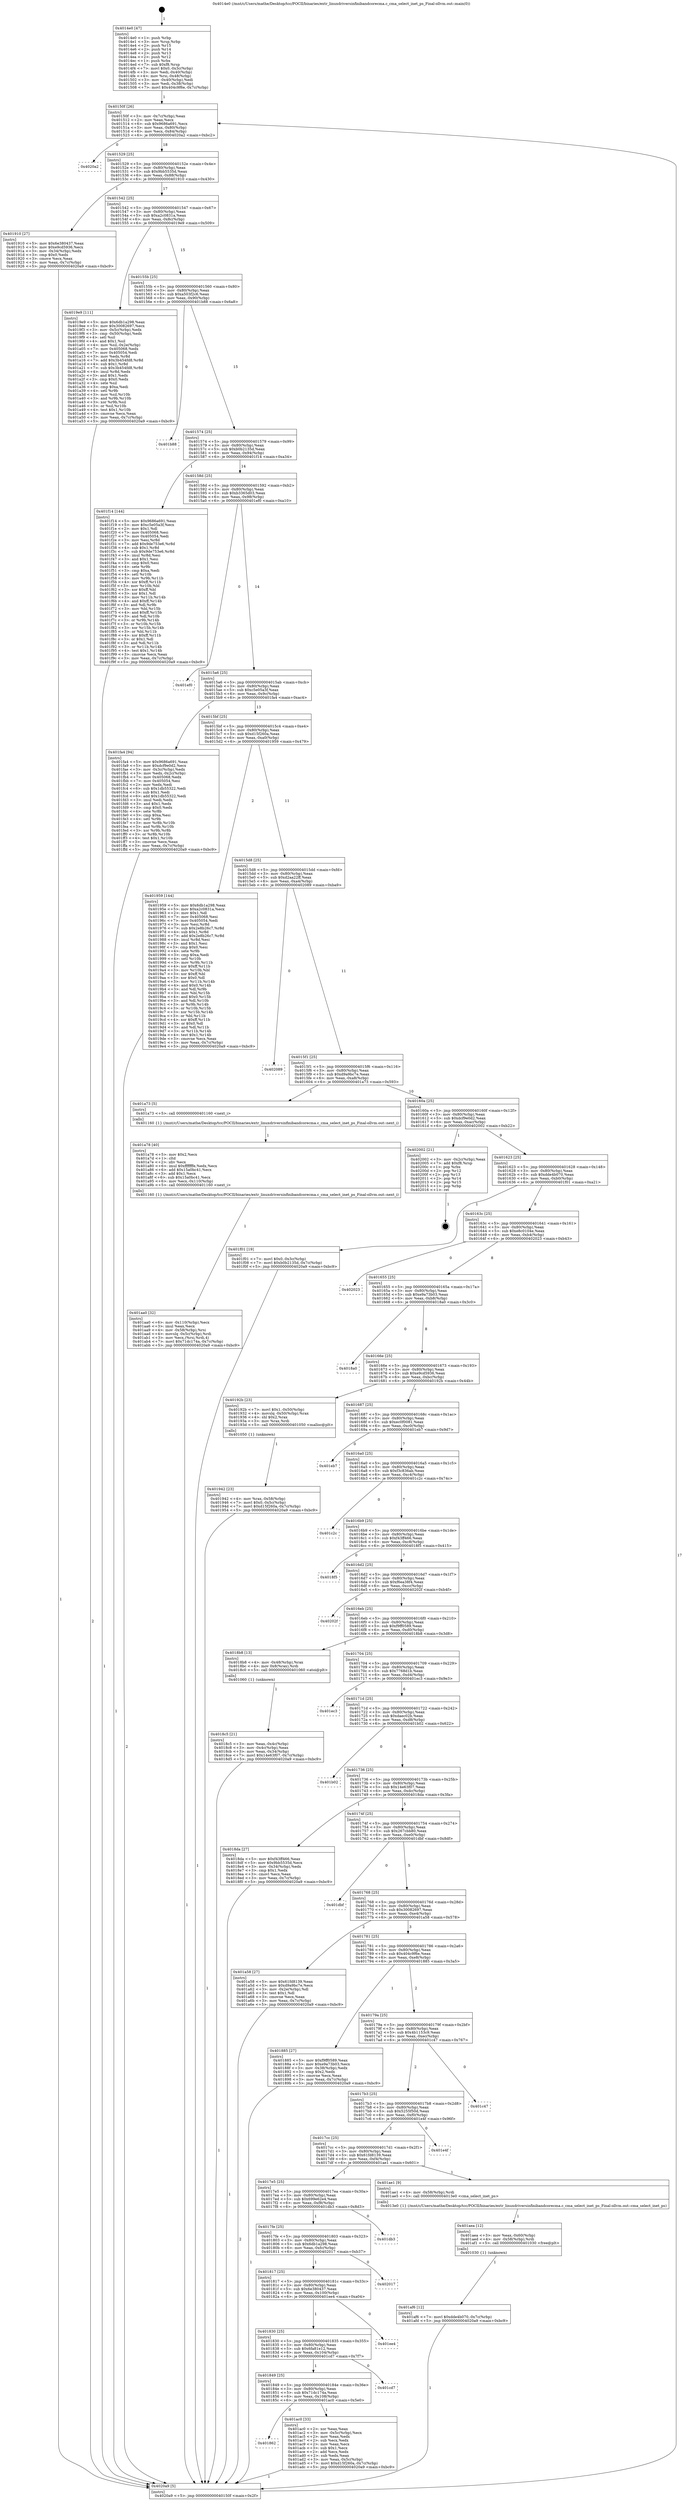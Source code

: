 digraph "0x4014e0" {
  label = "0x4014e0 (/mnt/c/Users/mathe/Desktop/tcc/POCII/binaries/extr_linuxdriversinfinibandcorecma.c_cma_select_inet_ps_Final-ollvm.out::main(0))"
  labelloc = "t"
  node[shape=record]

  Entry [label="",width=0.3,height=0.3,shape=circle,fillcolor=black,style=filled]
  "0x40150f" [label="{
     0x40150f [26]\l
     | [instrs]\l
     &nbsp;&nbsp;0x40150f \<+3\>: mov -0x7c(%rbp),%eax\l
     &nbsp;&nbsp;0x401512 \<+2\>: mov %eax,%ecx\l
     &nbsp;&nbsp;0x401514 \<+6\>: sub $0x9686a691,%ecx\l
     &nbsp;&nbsp;0x40151a \<+3\>: mov %eax,-0x80(%rbp)\l
     &nbsp;&nbsp;0x40151d \<+6\>: mov %ecx,-0x84(%rbp)\l
     &nbsp;&nbsp;0x401523 \<+6\>: je 00000000004020a2 \<main+0xbc2\>\l
  }"]
  "0x4020a2" [label="{
     0x4020a2\l
  }", style=dashed]
  "0x401529" [label="{
     0x401529 [25]\l
     | [instrs]\l
     &nbsp;&nbsp;0x401529 \<+5\>: jmp 000000000040152e \<main+0x4e\>\l
     &nbsp;&nbsp;0x40152e \<+3\>: mov -0x80(%rbp),%eax\l
     &nbsp;&nbsp;0x401531 \<+5\>: sub $0x9bb5535d,%eax\l
     &nbsp;&nbsp;0x401536 \<+6\>: mov %eax,-0x88(%rbp)\l
     &nbsp;&nbsp;0x40153c \<+6\>: je 0000000000401910 \<main+0x430\>\l
  }"]
  Exit [label="",width=0.3,height=0.3,shape=circle,fillcolor=black,style=filled,peripheries=2]
  "0x401910" [label="{
     0x401910 [27]\l
     | [instrs]\l
     &nbsp;&nbsp;0x401910 \<+5\>: mov $0x6e380437,%eax\l
     &nbsp;&nbsp;0x401915 \<+5\>: mov $0xe9cd5936,%ecx\l
     &nbsp;&nbsp;0x40191a \<+3\>: mov -0x34(%rbp),%edx\l
     &nbsp;&nbsp;0x40191d \<+3\>: cmp $0x0,%edx\l
     &nbsp;&nbsp;0x401920 \<+3\>: cmove %ecx,%eax\l
     &nbsp;&nbsp;0x401923 \<+3\>: mov %eax,-0x7c(%rbp)\l
     &nbsp;&nbsp;0x401926 \<+5\>: jmp 00000000004020a9 \<main+0xbc9\>\l
  }"]
  "0x401542" [label="{
     0x401542 [25]\l
     | [instrs]\l
     &nbsp;&nbsp;0x401542 \<+5\>: jmp 0000000000401547 \<main+0x67\>\l
     &nbsp;&nbsp;0x401547 \<+3\>: mov -0x80(%rbp),%eax\l
     &nbsp;&nbsp;0x40154a \<+5\>: sub $0xa2c0831a,%eax\l
     &nbsp;&nbsp;0x40154f \<+6\>: mov %eax,-0x8c(%rbp)\l
     &nbsp;&nbsp;0x401555 \<+6\>: je 00000000004019e9 \<main+0x509\>\l
  }"]
  "0x401af6" [label="{
     0x401af6 [12]\l
     | [instrs]\l
     &nbsp;&nbsp;0x401af6 \<+7\>: movl $0xdde4b070,-0x7c(%rbp)\l
     &nbsp;&nbsp;0x401afd \<+5\>: jmp 00000000004020a9 \<main+0xbc9\>\l
  }"]
  "0x4019e9" [label="{
     0x4019e9 [111]\l
     | [instrs]\l
     &nbsp;&nbsp;0x4019e9 \<+5\>: mov $0x6db1a298,%eax\l
     &nbsp;&nbsp;0x4019ee \<+5\>: mov $0x30082697,%ecx\l
     &nbsp;&nbsp;0x4019f3 \<+3\>: mov -0x5c(%rbp),%edx\l
     &nbsp;&nbsp;0x4019f6 \<+3\>: cmp -0x50(%rbp),%edx\l
     &nbsp;&nbsp;0x4019f9 \<+4\>: setl %sil\l
     &nbsp;&nbsp;0x4019fd \<+4\>: and $0x1,%sil\l
     &nbsp;&nbsp;0x401a01 \<+4\>: mov %sil,-0x2e(%rbp)\l
     &nbsp;&nbsp;0x401a05 \<+7\>: mov 0x405068,%edx\l
     &nbsp;&nbsp;0x401a0c \<+7\>: mov 0x405054,%edi\l
     &nbsp;&nbsp;0x401a13 \<+3\>: mov %edx,%r8d\l
     &nbsp;&nbsp;0x401a16 \<+7\>: add $0x3b454fd8,%r8d\l
     &nbsp;&nbsp;0x401a1d \<+4\>: sub $0x1,%r8d\l
     &nbsp;&nbsp;0x401a21 \<+7\>: sub $0x3b454fd8,%r8d\l
     &nbsp;&nbsp;0x401a28 \<+4\>: imul %r8d,%edx\l
     &nbsp;&nbsp;0x401a2c \<+3\>: and $0x1,%edx\l
     &nbsp;&nbsp;0x401a2f \<+3\>: cmp $0x0,%edx\l
     &nbsp;&nbsp;0x401a32 \<+4\>: sete %sil\l
     &nbsp;&nbsp;0x401a36 \<+3\>: cmp $0xa,%edi\l
     &nbsp;&nbsp;0x401a39 \<+4\>: setl %r9b\l
     &nbsp;&nbsp;0x401a3d \<+3\>: mov %sil,%r10b\l
     &nbsp;&nbsp;0x401a40 \<+3\>: and %r9b,%r10b\l
     &nbsp;&nbsp;0x401a43 \<+3\>: xor %r9b,%sil\l
     &nbsp;&nbsp;0x401a46 \<+3\>: or %sil,%r10b\l
     &nbsp;&nbsp;0x401a49 \<+4\>: test $0x1,%r10b\l
     &nbsp;&nbsp;0x401a4d \<+3\>: cmovne %ecx,%eax\l
     &nbsp;&nbsp;0x401a50 \<+3\>: mov %eax,-0x7c(%rbp)\l
     &nbsp;&nbsp;0x401a53 \<+5\>: jmp 00000000004020a9 \<main+0xbc9\>\l
  }"]
  "0x40155b" [label="{
     0x40155b [25]\l
     | [instrs]\l
     &nbsp;&nbsp;0x40155b \<+5\>: jmp 0000000000401560 \<main+0x80\>\l
     &nbsp;&nbsp;0x401560 \<+3\>: mov -0x80(%rbp),%eax\l
     &nbsp;&nbsp;0x401563 \<+5\>: sub $0xa503f2c6,%eax\l
     &nbsp;&nbsp;0x401568 \<+6\>: mov %eax,-0x90(%rbp)\l
     &nbsp;&nbsp;0x40156e \<+6\>: je 0000000000401b88 \<main+0x6a8\>\l
  }"]
  "0x401aea" [label="{
     0x401aea [12]\l
     | [instrs]\l
     &nbsp;&nbsp;0x401aea \<+3\>: mov %eax,-0x60(%rbp)\l
     &nbsp;&nbsp;0x401aed \<+4\>: mov -0x58(%rbp),%rdi\l
     &nbsp;&nbsp;0x401af1 \<+5\>: call 0000000000401030 \<free@plt\>\l
     | [calls]\l
     &nbsp;&nbsp;0x401030 \{1\} (unknown)\l
  }"]
  "0x401b88" [label="{
     0x401b88\l
  }", style=dashed]
  "0x401574" [label="{
     0x401574 [25]\l
     | [instrs]\l
     &nbsp;&nbsp;0x401574 \<+5\>: jmp 0000000000401579 \<main+0x99\>\l
     &nbsp;&nbsp;0x401579 \<+3\>: mov -0x80(%rbp),%eax\l
     &nbsp;&nbsp;0x40157c \<+5\>: sub $0xb0b2135d,%eax\l
     &nbsp;&nbsp;0x401581 \<+6\>: mov %eax,-0x94(%rbp)\l
     &nbsp;&nbsp;0x401587 \<+6\>: je 0000000000401f14 \<main+0xa34\>\l
  }"]
  "0x401862" [label="{
     0x401862\l
  }", style=dashed]
  "0x401f14" [label="{
     0x401f14 [144]\l
     | [instrs]\l
     &nbsp;&nbsp;0x401f14 \<+5\>: mov $0x9686a691,%eax\l
     &nbsp;&nbsp;0x401f19 \<+5\>: mov $0xc5e05a3f,%ecx\l
     &nbsp;&nbsp;0x401f1e \<+2\>: mov $0x1,%dl\l
     &nbsp;&nbsp;0x401f20 \<+7\>: mov 0x405068,%esi\l
     &nbsp;&nbsp;0x401f27 \<+7\>: mov 0x405054,%edi\l
     &nbsp;&nbsp;0x401f2e \<+3\>: mov %esi,%r8d\l
     &nbsp;&nbsp;0x401f31 \<+7\>: add $0x9de753e6,%r8d\l
     &nbsp;&nbsp;0x401f38 \<+4\>: sub $0x1,%r8d\l
     &nbsp;&nbsp;0x401f3c \<+7\>: sub $0x9de753e6,%r8d\l
     &nbsp;&nbsp;0x401f43 \<+4\>: imul %r8d,%esi\l
     &nbsp;&nbsp;0x401f47 \<+3\>: and $0x1,%esi\l
     &nbsp;&nbsp;0x401f4a \<+3\>: cmp $0x0,%esi\l
     &nbsp;&nbsp;0x401f4d \<+4\>: sete %r9b\l
     &nbsp;&nbsp;0x401f51 \<+3\>: cmp $0xa,%edi\l
     &nbsp;&nbsp;0x401f54 \<+4\>: setl %r10b\l
     &nbsp;&nbsp;0x401f58 \<+3\>: mov %r9b,%r11b\l
     &nbsp;&nbsp;0x401f5b \<+4\>: xor $0xff,%r11b\l
     &nbsp;&nbsp;0x401f5f \<+3\>: mov %r10b,%bl\l
     &nbsp;&nbsp;0x401f62 \<+3\>: xor $0xff,%bl\l
     &nbsp;&nbsp;0x401f65 \<+3\>: xor $0x1,%dl\l
     &nbsp;&nbsp;0x401f68 \<+3\>: mov %r11b,%r14b\l
     &nbsp;&nbsp;0x401f6b \<+4\>: and $0xff,%r14b\l
     &nbsp;&nbsp;0x401f6f \<+3\>: and %dl,%r9b\l
     &nbsp;&nbsp;0x401f72 \<+3\>: mov %bl,%r15b\l
     &nbsp;&nbsp;0x401f75 \<+4\>: and $0xff,%r15b\l
     &nbsp;&nbsp;0x401f79 \<+3\>: and %dl,%r10b\l
     &nbsp;&nbsp;0x401f7c \<+3\>: or %r9b,%r14b\l
     &nbsp;&nbsp;0x401f7f \<+3\>: or %r10b,%r15b\l
     &nbsp;&nbsp;0x401f82 \<+3\>: xor %r15b,%r14b\l
     &nbsp;&nbsp;0x401f85 \<+3\>: or %bl,%r11b\l
     &nbsp;&nbsp;0x401f88 \<+4\>: xor $0xff,%r11b\l
     &nbsp;&nbsp;0x401f8c \<+3\>: or $0x1,%dl\l
     &nbsp;&nbsp;0x401f8f \<+3\>: and %dl,%r11b\l
     &nbsp;&nbsp;0x401f92 \<+3\>: or %r11b,%r14b\l
     &nbsp;&nbsp;0x401f95 \<+4\>: test $0x1,%r14b\l
     &nbsp;&nbsp;0x401f99 \<+3\>: cmovne %ecx,%eax\l
     &nbsp;&nbsp;0x401f9c \<+3\>: mov %eax,-0x7c(%rbp)\l
     &nbsp;&nbsp;0x401f9f \<+5\>: jmp 00000000004020a9 \<main+0xbc9\>\l
  }"]
  "0x40158d" [label="{
     0x40158d [25]\l
     | [instrs]\l
     &nbsp;&nbsp;0x40158d \<+5\>: jmp 0000000000401592 \<main+0xb2\>\l
     &nbsp;&nbsp;0x401592 \<+3\>: mov -0x80(%rbp),%eax\l
     &nbsp;&nbsp;0x401595 \<+5\>: sub $0xb3365d03,%eax\l
     &nbsp;&nbsp;0x40159a \<+6\>: mov %eax,-0x98(%rbp)\l
     &nbsp;&nbsp;0x4015a0 \<+6\>: je 0000000000401ef0 \<main+0xa10\>\l
  }"]
  "0x401ac0" [label="{
     0x401ac0 [33]\l
     | [instrs]\l
     &nbsp;&nbsp;0x401ac0 \<+2\>: xor %eax,%eax\l
     &nbsp;&nbsp;0x401ac2 \<+3\>: mov -0x5c(%rbp),%ecx\l
     &nbsp;&nbsp;0x401ac5 \<+2\>: mov %eax,%edx\l
     &nbsp;&nbsp;0x401ac7 \<+2\>: sub %ecx,%edx\l
     &nbsp;&nbsp;0x401ac9 \<+2\>: mov %eax,%ecx\l
     &nbsp;&nbsp;0x401acb \<+3\>: sub $0x1,%ecx\l
     &nbsp;&nbsp;0x401ace \<+2\>: add %ecx,%edx\l
     &nbsp;&nbsp;0x401ad0 \<+2\>: sub %edx,%eax\l
     &nbsp;&nbsp;0x401ad2 \<+3\>: mov %eax,-0x5c(%rbp)\l
     &nbsp;&nbsp;0x401ad5 \<+7\>: movl $0xd15f260a,-0x7c(%rbp)\l
     &nbsp;&nbsp;0x401adc \<+5\>: jmp 00000000004020a9 \<main+0xbc9\>\l
  }"]
  "0x401ef0" [label="{
     0x401ef0\l
  }", style=dashed]
  "0x4015a6" [label="{
     0x4015a6 [25]\l
     | [instrs]\l
     &nbsp;&nbsp;0x4015a6 \<+5\>: jmp 00000000004015ab \<main+0xcb\>\l
     &nbsp;&nbsp;0x4015ab \<+3\>: mov -0x80(%rbp),%eax\l
     &nbsp;&nbsp;0x4015ae \<+5\>: sub $0xc5e05a3f,%eax\l
     &nbsp;&nbsp;0x4015b3 \<+6\>: mov %eax,-0x9c(%rbp)\l
     &nbsp;&nbsp;0x4015b9 \<+6\>: je 0000000000401fa4 \<main+0xac4\>\l
  }"]
  "0x401849" [label="{
     0x401849 [25]\l
     | [instrs]\l
     &nbsp;&nbsp;0x401849 \<+5\>: jmp 000000000040184e \<main+0x36e\>\l
     &nbsp;&nbsp;0x40184e \<+3\>: mov -0x80(%rbp),%eax\l
     &nbsp;&nbsp;0x401851 \<+5\>: sub $0x71dc174a,%eax\l
     &nbsp;&nbsp;0x401856 \<+6\>: mov %eax,-0x108(%rbp)\l
     &nbsp;&nbsp;0x40185c \<+6\>: je 0000000000401ac0 \<main+0x5e0\>\l
  }"]
  "0x401fa4" [label="{
     0x401fa4 [94]\l
     | [instrs]\l
     &nbsp;&nbsp;0x401fa4 \<+5\>: mov $0x9686a691,%eax\l
     &nbsp;&nbsp;0x401fa9 \<+5\>: mov $0xdcf9e0d2,%ecx\l
     &nbsp;&nbsp;0x401fae \<+3\>: mov -0x3c(%rbp),%edx\l
     &nbsp;&nbsp;0x401fb1 \<+3\>: mov %edx,-0x2c(%rbp)\l
     &nbsp;&nbsp;0x401fb4 \<+7\>: mov 0x405068,%edx\l
     &nbsp;&nbsp;0x401fbb \<+7\>: mov 0x405054,%esi\l
     &nbsp;&nbsp;0x401fc2 \<+2\>: mov %edx,%edi\l
     &nbsp;&nbsp;0x401fc4 \<+6\>: sub $0x1db55322,%edi\l
     &nbsp;&nbsp;0x401fca \<+3\>: sub $0x1,%edi\l
     &nbsp;&nbsp;0x401fcd \<+6\>: add $0x1db55322,%edi\l
     &nbsp;&nbsp;0x401fd3 \<+3\>: imul %edi,%edx\l
     &nbsp;&nbsp;0x401fd6 \<+3\>: and $0x1,%edx\l
     &nbsp;&nbsp;0x401fd9 \<+3\>: cmp $0x0,%edx\l
     &nbsp;&nbsp;0x401fdc \<+4\>: sete %r8b\l
     &nbsp;&nbsp;0x401fe0 \<+3\>: cmp $0xa,%esi\l
     &nbsp;&nbsp;0x401fe3 \<+4\>: setl %r9b\l
     &nbsp;&nbsp;0x401fe7 \<+3\>: mov %r8b,%r10b\l
     &nbsp;&nbsp;0x401fea \<+3\>: and %r9b,%r10b\l
     &nbsp;&nbsp;0x401fed \<+3\>: xor %r9b,%r8b\l
     &nbsp;&nbsp;0x401ff0 \<+3\>: or %r8b,%r10b\l
     &nbsp;&nbsp;0x401ff3 \<+4\>: test $0x1,%r10b\l
     &nbsp;&nbsp;0x401ff7 \<+3\>: cmovne %ecx,%eax\l
     &nbsp;&nbsp;0x401ffa \<+3\>: mov %eax,-0x7c(%rbp)\l
     &nbsp;&nbsp;0x401ffd \<+5\>: jmp 00000000004020a9 \<main+0xbc9\>\l
  }"]
  "0x4015bf" [label="{
     0x4015bf [25]\l
     | [instrs]\l
     &nbsp;&nbsp;0x4015bf \<+5\>: jmp 00000000004015c4 \<main+0xe4\>\l
     &nbsp;&nbsp;0x4015c4 \<+3\>: mov -0x80(%rbp),%eax\l
     &nbsp;&nbsp;0x4015c7 \<+5\>: sub $0xd15f260a,%eax\l
     &nbsp;&nbsp;0x4015cc \<+6\>: mov %eax,-0xa0(%rbp)\l
     &nbsp;&nbsp;0x4015d2 \<+6\>: je 0000000000401959 \<main+0x479\>\l
  }"]
  "0x401cd7" [label="{
     0x401cd7\l
  }", style=dashed]
  "0x401959" [label="{
     0x401959 [144]\l
     | [instrs]\l
     &nbsp;&nbsp;0x401959 \<+5\>: mov $0x6db1a298,%eax\l
     &nbsp;&nbsp;0x40195e \<+5\>: mov $0xa2c0831a,%ecx\l
     &nbsp;&nbsp;0x401963 \<+2\>: mov $0x1,%dl\l
     &nbsp;&nbsp;0x401965 \<+7\>: mov 0x405068,%esi\l
     &nbsp;&nbsp;0x40196c \<+7\>: mov 0x405054,%edi\l
     &nbsp;&nbsp;0x401973 \<+3\>: mov %esi,%r8d\l
     &nbsp;&nbsp;0x401976 \<+7\>: sub $0x2e8b26c7,%r8d\l
     &nbsp;&nbsp;0x40197d \<+4\>: sub $0x1,%r8d\l
     &nbsp;&nbsp;0x401981 \<+7\>: add $0x2e8b26c7,%r8d\l
     &nbsp;&nbsp;0x401988 \<+4\>: imul %r8d,%esi\l
     &nbsp;&nbsp;0x40198c \<+3\>: and $0x1,%esi\l
     &nbsp;&nbsp;0x40198f \<+3\>: cmp $0x0,%esi\l
     &nbsp;&nbsp;0x401992 \<+4\>: sete %r9b\l
     &nbsp;&nbsp;0x401996 \<+3\>: cmp $0xa,%edi\l
     &nbsp;&nbsp;0x401999 \<+4\>: setl %r10b\l
     &nbsp;&nbsp;0x40199d \<+3\>: mov %r9b,%r11b\l
     &nbsp;&nbsp;0x4019a0 \<+4\>: xor $0xff,%r11b\l
     &nbsp;&nbsp;0x4019a4 \<+3\>: mov %r10b,%bl\l
     &nbsp;&nbsp;0x4019a7 \<+3\>: xor $0xff,%bl\l
     &nbsp;&nbsp;0x4019aa \<+3\>: xor $0x0,%dl\l
     &nbsp;&nbsp;0x4019ad \<+3\>: mov %r11b,%r14b\l
     &nbsp;&nbsp;0x4019b0 \<+4\>: and $0x0,%r14b\l
     &nbsp;&nbsp;0x4019b4 \<+3\>: and %dl,%r9b\l
     &nbsp;&nbsp;0x4019b7 \<+3\>: mov %bl,%r15b\l
     &nbsp;&nbsp;0x4019ba \<+4\>: and $0x0,%r15b\l
     &nbsp;&nbsp;0x4019be \<+3\>: and %dl,%r10b\l
     &nbsp;&nbsp;0x4019c1 \<+3\>: or %r9b,%r14b\l
     &nbsp;&nbsp;0x4019c4 \<+3\>: or %r10b,%r15b\l
     &nbsp;&nbsp;0x4019c7 \<+3\>: xor %r15b,%r14b\l
     &nbsp;&nbsp;0x4019ca \<+3\>: or %bl,%r11b\l
     &nbsp;&nbsp;0x4019cd \<+4\>: xor $0xff,%r11b\l
     &nbsp;&nbsp;0x4019d1 \<+3\>: or $0x0,%dl\l
     &nbsp;&nbsp;0x4019d4 \<+3\>: and %dl,%r11b\l
     &nbsp;&nbsp;0x4019d7 \<+3\>: or %r11b,%r14b\l
     &nbsp;&nbsp;0x4019da \<+4\>: test $0x1,%r14b\l
     &nbsp;&nbsp;0x4019de \<+3\>: cmovne %ecx,%eax\l
     &nbsp;&nbsp;0x4019e1 \<+3\>: mov %eax,-0x7c(%rbp)\l
     &nbsp;&nbsp;0x4019e4 \<+5\>: jmp 00000000004020a9 \<main+0xbc9\>\l
  }"]
  "0x4015d8" [label="{
     0x4015d8 [25]\l
     | [instrs]\l
     &nbsp;&nbsp;0x4015d8 \<+5\>: jmp 00000000004015dd \<main+0xfd\>\l
     &nbsp;&nbsp;0x4015dd \<+3\>: mov -0x80(%rbp),%eax\l
     &nbsp;&nbsp;0x4015e0 \<+5\>: sub $0xd2aa22ff,%eax\l
     &nbsp;&nbsp;0x4015e5 \<+6\>: mov %eax,-0xa4(%rbp)\l
     &nbsp;&nbsp;0x4015eb \<+6\>: je 0000000000402089 \<main+0xba9\>\l
  }"]
  "0x401830" [label="{
     0x401830 [25]\l
     | [instrs]\l
     &nbsp;&nbsp;0x401830 \<+5\>: jmp 0000000000401835 \<main+0x355\>\l
     &nbsp;&nbsp;0x401835 \<+3\>: mov -0x80(%rbp),%eax\l
     &nbsp;&nbsp;0x401838 \<+5\>: sub $0x6fa81e12,%eax\l
     &nbsp;&nbsp;0x40183d \<+6\>: mov %eax,-0x104(%rbp)\l
     &nbsp;&nbsp;0x401843 \<+6\>: je 0000000000401cd7 \<main+0x7f7\>\l
  }"]
  "0x402089" [label="{
     0x402089\l
  }", style=dashed]
  "0x4015f1" [label="{
     0x4015f1 [25]\l
     | [instrs]\l
     &nbsp;&nbsp;0x4015f1 \<+5\>: jmp 00000000004015f6 \<main+0x116\>\l
     &nbsp;&nbsp;0x4015f6 \<+3\>: mov -0x80(%rbp),%eax\l
     &nbsp;&nbsp;0x4015f9 \<+5\>: sub $0xd9a9bc7e,%eax\l
     &nbsp;&nbsp;0x4015fe \<+6\>: mov %eax,-0xa8(%rbp)\l
     &nbsp;&nbsp;0x401604 \<+6\>: je 0000000000401a73 \<main+0x593\>\l
  }"]
  "0x401ee4" [label="{
     0x401ee4\l
  }", style=dashed]
  "0x401a73" [label="{
     0x401a73 [5]\l
     | [instrs]\l
     &nbsp;&nbsp;0x401a73 \<+5\>: call 0000000000401160 \<next_i\>\l
     | [calls]\l
     &nbsp;&nbsp;0x401160 \{1\} (/mnt/c/Users/mathe/Desktop/tcc/POCII/binaries/extr_linuxdriversinfinibandcorecma.c_cma_select_inet_ps_Final-ollvm.out::next_i)\l
  }"]
  "0x40160a" [label="{
     0x40160a [25]\l
     | [instrs]\l
     &nbsp;&nbsp;0x40160a \<+5\>: jmp 000000000040160f \<main+0x12f\>\l
     &nbsp;&nbsp;0x40160f \<+3\>: mov -0x80(%rbp),%eax\l
     &nbsp;&nbsp;0x401612 \<+5\>: sub $0xdcf9e0d2,%eax\l
     &nbsp;&nbsp;0x401617 \<+6\>: mov %eax,-0xac(%rbp)\l
     &nbsp;&nbsp;0x40161d \<+6\>: je 0000000000402002 \<main+0xb22\>\l
  }"]
  "0x401817" [label="{
     0x401817 [25]\l
     | [instrs]\l
     &nbsp;&nbsp;0x401817 \<+5\>: jmp 000000000040181c \<main+0x33c\>\l
     &nbsp;&nbsp;0x40181c \<+3\>: mov -0x80(%rbp),%eax\l
     &nbsp;&nbsp;0x40181f \<+5\>: sub $0x6e380437,%eax\l
     &nbsp;&nbsp;0x401824 \<+6\>: mov %eax,-0x100(%rbp)\l
     &nbsp;&nbsp;0x40182a \<+6\>: je 0000000000401ee4 \<main+0xa04\>\l
  }"]
  "0x402002" [label="{
     0x402002 [21]\l
     | [instrs]\l
     &nbsp;&nbsp;0x402002 \<+3\>: mov -0x2c(%rbp),%eax\l
     &nbsp;&nbsp;0x402005 \<+7\>: add $0xf8,%rsp\l
     &nbsp;&nbsp;0x40200c \<+1\>: pop %rbx\l
     &nbsp;&nbsp;0x40200d \<+2\>: pop %r12\l
     &nbsp;&nbsp;0x40200f \<+2\>: pop %r13\l
     &nbsp;&nbsp;0x402011 \<+2\>: pop %r14\l
     &nbsp;&nbsp;0x402013 \<+2\>: pop %r15\l
     &nbsp;&nbsp;0x402015 \<+1\>: pop %rbp\l
     &nbsp;&nbsp;0x402016 \<+1\>: ret\l
  }"]
  "0x401623" [label="{
     0x401623 [25]\l
     | [instrs]\l
     &nbsp;&nbsp;0x401623 \<+5\>: jmp 0000000000401628 \<main+0x148\>\l
     &nbsp;&nbsp;0x401628 \<+3\>: mov -0x80(%rbp),%eax\l
     &nbsp;&nbsp;0x40162b \<+5\>: sub $0xdde4b070,%eax\l
     &nbsp;&nbsp;0x401630 \<+6\>: mov %eax,-0xb0(%rbp)\l
     &nbsp;&nbsp;0x401636 \<+6\>: je 0000000000401f01 \<main+0xa21\>\l
  }"]
  "0x402017" [label="{
     0x402017\l
  }", style=dashed]
  "0x401f01" [label="{
     0x401f01 [19]\l
     | [instrs]\l
     &nbsp;&nbsp;0x401f01 \<+7\>: movl $0x0,-0x3c(%rbp)\l
     &nbsp;&nbsp;0x401f08 \<+7\>: movl $0xb0b2135d,-0x7c(%rbp)\l
     &nbsp;&nbsp;0x401f0f \<+5\>: jmp 00000000004020a9 \<main+0xbc9\>\l
  }"]
  "0x40163c" [label="{
     0x40163c [25]\l
     | [instrs]\l
     &nbsp;&nbsp;0x40163c \<+5\>: jmp 0000000000401641 \<main+0x161\>\l
     &nbsp;&nbsp;0x401641 \<+3\>: mov -0x80(%rbp),%eax\l
     &nbsp;&nbsp;0x401644 \<+5\>: sub $0xe8c0104e,%eax\l
     &nbsp;&nbsp;0x401649 \<+6\>: mov %eax,-0xb4(%rbp)\l
     &nbsp;&nbsp;0x40164f \<+6\>: je 0000000000402023 \<main+0xb43\>\l
  }"]
  "0x4017fe" [label="{
     0x4017fe [25]\l
     | [instrs]\l
     &nbsp;&nbsp;0x4017fe \<+5\>: jmp 0000000000401803 \<main+0x323\>\l
     &nbsp;&nbsp;0x401803 \<+3\>: mov -0x80(%rbp),%eax\l
     &nbsp;&nbsp;0x401806 \<+5\>: sub $0x6db1a298,%eax\l
     &nbsp;&nbsp;0x40180b \<+6\>: mov %eax,-0xfc(%rbp)\l
     &nbsp;&nbsp;0x401811 \<+6\>: je 0000000000402017 \<main+0xb37\>\l
  }"]
  "0x402023" [label="{
     0x402023\l
  }", style=dashed]
  "0x401655" [label="{
     0x401655 [25]\l
     | [instrs]\l
     &nbsp;&nbsp;0x401655 \<+5\>: jmp 000000000040165a \<main+0x17a\>\l
     &nbsp;&nbsp;0x40165a \<+3\>: mov -0x80(%rbp),%eax\l
     &nbsp;&nbsp;0x40165d \<+5\>: sub $0xe9a73b03,%eax\l
     &nbsp;&nbsp;0x401662 \<+6\>: mov %eax,-0xb8(%rbp)\l
     &nbsp;&nbsp;0x401668 \<+6\>: je 00000000004018a0 \<main+0x3c0\>\l
  }"]
  "0x401db3" [label="{
     0x401db3\l
  }", style=dashed]
  "0x4018a0" [label="{
     0x4018a0\l
  }", style=dashed]
  "0x40166e" [label="{
     0x40166e [25]\l
     | [instrs]\l
     &nbsp;&nbsp;0x40166e \<+5\>: jmp 0000000000401673 \<main+0x193\>\l
     &nbsp;&nbsp;0x401673 \<+3\>: mov -0x80(%rbp),%eax\l
     &nbsp;&nbsp;0x401676 \<+5\>: sub $0xe9cd5936,%eax\l
     &nbsp;&nbsp;0x40167b \<+6\>: mov %eax,-0xbc(%rbp)\l
     &nbsp;&nbsp;0x401681 \<+6\>: je 000000000040192b \<main+0x44b\>\l
  }"]
  "0x4017e5" [label="{
     0x4017e5 [25]\l
     | [instrs]\l
     &nbsp;&nbsp;0x4017e5 \<+5\>: jmp 00000000004017ea \<main+0x30a\>\l
     &nbsp;&nbsp;0x4017ea \<+3\>: mov -0x80(%rbp),%eax\l
     &nbsp;&nbsp;0x4017ed \<+5\>: sub $0x699e62e4,%eax\l
     &nbsp;&nbsp;0x4017f2 \<+6\>: mov %eax,-0xf8(%rbp)\l
     &nbsp;&nbsp;0x4017f8 \<+6\>: je 0000000000401db3 \<main+0x8d3\>\l
  }"]
  "0x40192b" [label="{
     0x40192b [23]\l
     | [instrs]\l
     &nbsp;&nbsp;0x40192b \<+7\>: movl $0x1,-0x50(%rbp)\l
     &nbsp;&nbsp;0x401932 \<+4\>: movslq -0x50(%rbp),%rax\l
     &nbsp;&nbsp;0x401936 \<+4\>: shl $0x2,%rax\l
     &nbsp;&nbsp;0x40193a \<+3\>: mov %rax,%rdi\l
     &nbsp;&nbsp;0x40193d \<+5\>: call 0000000000401050 \<malloc@plt\>\l
     | [calls]\l
     &nbsp;&nbsp;0x401050 \{1\} (unknown)\l
  }"]
  "0x401687" [label="{
     0x401687 [25]\l
     | [instrs]\l
     &nbsp;&nbsp;0x401687 \<+5\>: jmp 000000000040168c \<main+0x1ac\>\l
     &nbsp;&nbsp;0x40168c \<+3\>: mov -0x80(%rbp),%eax\l
     &nbsp;&nbsp;0x40168f \<+5\>: sub $0xec0f0081,%eax\l
     &nbsp;&nbsp;0x401694 \<+6\>: mov %eax,-0xc0(%rbp)\l
     &nbsp;&nbsp;0x40169a \<+6\>: je 0000000000401eb7 \<main+0x9d7\>\l
  }"]
  "0x401ae1" [label="{
     0x401ae1 [9]\l
     | [instrs]\l
     &nbsp;&nbsp;0x401ae1 \<+4\>: mov -0x58(%rbp),%rdi\l
     &nbsp;&nbsp;0x401ae5 \<+5\>: call 00000000004013e0 \<cma_select_inet_ps\>\l
     | [calls]\l
     &nbsp;&nbsp;0x4013e0 \{1\} (/mnt/c/Users/mathe/Desktop/tcc/POCII/binaries/extr_linuxdriversinfinibandcorecma.c_cma_select_inet_ps_Final-ollvm.out::cma_select_inet_ps)\l
  }"]
  "0x401eb7" [label="{
     0x401eb7\l
  }", style=dashed]
  "0x4016a0" [label="{
     0x4016a0 [25]\l
     | [instrs]\l
     &nbsp;&nbsp;0x4016a0 \<+5\>: jmp 00000000004016a5 \<main+0x1c5\>\l
     &nbsp;&nbsp;0x4016a5 \<+3\>: mov -0x80(%rbp),%eax\l
     &nbsp;&nbsp;0x4016a8 \<+5\>: sub $0xf3c836ab,%eax\l
     &nbsp;&nbsp;0x4016ad \<+6\>: mov %eax,-0xc4(%rbp)\l
     &nbsp;&nbsp;0x4016b3 \<+6\>: je 0000000000401c2c \<main+0x74c\>\l
  }"]
  "0x4017cc" [label="{
     0x4017cc [25]\l
     | [instrs]\l
     &nbsp;&nbsp;0x4017cc \<+5\>: jmp 00000000004017d1 \<main+0x2f1\>\l
     &nbsp;&nbsp;0x4017d1 \<+3\>: mov -0x80(%rbp),%eax\l
     &nbsp;&nbsp;0x4017d4 \<+5\>: sub $0x61fd8139,%eax\l
     &nbsp;&nbsp;0x4017d9 \<+6\>: mov %eax,-0xf4(%rbp)\l
     &nbsp;&nbsp;0x4017df \<+6\>: je 0000000000401ae1 \<main+0x601\>\l
  }"]
  "0x401c2c" [label="{
     0x401c2c\l
  }", style=dashed]
  "0x4016b9" [label="{
     0x4016b9 [25]\l
     | [instrs]\l
     &nbsp;&nbsp;0x4016b9 \<+5\>: jmp 00000000004016be \<main+0x1de\>\l
     &nbsp;&nbsp;0x4016be \<+3\>: mov -0x80(%rbp),%eax\l
     &nbsp;&nbsp;0x4016c1 \<+5\>: sub $0xf43ff466,%eax\l
     &nbsp;&nbsp;0x4016c6 \<+6\>: mov %eax,-0xc8(%rbp)\l
     &nbsp;&nbsp;0x4016cc \<+6\>: je 00000000004018f5 \<main+0x415\>\l
  }"]
  "0x401e4f" [label="{
     0x401e4f\l
  }", style=dashed]
  "0x4018f5" [label="{
     0x4018f5\l
  }", style=dashed]
  "0x4016d2" [label="{
     0x4016d2 [25]\l
     | [instrs]\l
     &nbsp;&nbsp;0x4016d2 \<+5\>: jmp 00000000004016d7 \<main+0x1f7\>\l
     &nbsp;&nbsp;0x4016d7 \<+3\>: mov -0x80(%rbp),%eax\l
     &nbsp;&nbsp;0x4016da \<+5\>: sub $0xf6ea38f4,%eax\l
     &nbsp;&nbsp;0x4016df \<+6\>: mov %eax,-0xcc(%rbp)\l
     &nbsp;&nbsp;0x4016e5 \<+6\>: je 000000000040202f \<main+0xb4f\>\l
  }"]
  "0x4017b3" [label="{
     0x4017b3 [25]\l
     | [instrs]\l
     &nbsp;&nbsp;0x4017b3 \<+5\>: jmp 00000000004017b8 \<main+0x2d8\>\l
     &nbsp;&nbsp;0x4017b8 \<+3\>: mov -0x80(%rbp),%eax\l
     &nbsp;&nbsp;0x4017bb \<+5\>: sub $0x5255f50d,%eax\l
     &nbsp;&nbsp;0x4017c0 \<+6\>: mov %eax,-0xf0(%rbp)\l
     &nbsp;&nbsp;0x4017c6 \<+6\>: je 0000000000401e4f \<main+0x96f\>\l
  }"]
  "0x40202f" [label="{
     0x40202f\l
  }", style=dashed]
  "0x4016eb" [label="{
     0x4016eb [25]\l
     | [instrs]\l
     &nbsp;&nbsp;0x4016eb \<+5\>: jmp 00000000004016f0 \<main+0x210\>\l
     &nbsp;&nbsp;0x4016f0 \<+3\>: mov -0x80(%rbp),%eax\l
     &nbsp;&nbsp;0x4016f3 \<+5\>: sub $0xf9ff0589,%eax\l
     &nbsp;&nbsp;0x4016f8 \<+6\>: mov %eax,-0xd0(%rbp)\l
     &nbsp;&nbsp;0x4016fe \<+6\>: je 00000000004018b8 \<main+0x3d8\>\l
  }"]
  "0x401c47" [label="{
     0x401c47\l
  }", style=dashed]
  "0x4018b8" [label="{
     0x4018b8 [13]\l
     | [instrs]\l
     &nbsp;&nbsp;0x4018b8 \<+4\>: mov -0x48(%rbp),%rax\l
     &nbsp;&nbsp;0x4018bc \<+4\>: mov 0x8(%rax),%rdi\l
     &nbsp;&nbsp;0x4018c0 \<+5\>: call 0000000000401060 \<atoi@plt\>\l
     | [calls]\l
     &nbsp;&nbsp;0x401060 \{1\} (unknown)\l
  }"]
  "0x401704" [label="{
     0x401704 [25]\l
     | [instrs]\l
     &nbsp;&nbsp;0x401704 \<+5\>: jmp 0000000000401709 \<main+0x229\>\l
     &nbsp;&nbsp;0x401709 \<+3\>: mov -0x80(%rbp),%eax\l
     &nbsp;&nbsp;0x40170c \<+5\>: sub $0x7768d1b,%eax\l
     &nbsp;&nbsp;0x401711 \<+6\>: mov %eax,-0xd4(%rbp)\l
     &nbsp;&nbsp;0x401717 \<+6\>: je 0000000000401ec3 \<main+0x9e3\>\l
  }"]
  "0x401aa0" [label="{
     0x401aa0 [32]\l
     | [instrs]\l
     &nbsp;&nbsp;0x401aa0 \<+6\>: mov -0x110(%rbp),%ecx\l
     &nbsp;&nbsp;0x401aa6 \<+3\>: imul %eax,%ecx\l
     &nbsp;&nbsp;0x401aa9 \<+4\>: mov -0x58(%rbp),%rsi\l
     &nbsp;&nbsp;0x401aad \<+4\>: movslq -0x5c(%rbp),%rdi\l
     &nbsp;&nbsp;0x401ab1 \<+3\>: mov %ecx,(%rsi,%rdi,4)\l
     &nbsp;&nbsp;0x401ab4 \<+7\>: movl $0x71dc174a,-0x7c(%rbp)\l
     &nbsp;&nbsp;0x401abb \<+5\>: jmp 00000000004020a9 \<main+0xbc9\>\l
  }"]
  "0x401ec3" [label="{
     0x401ec3\l
  }", style=dashed]
  "0x40171d" [label="{
     0x40171d [25]\l
     | [instrs]\l
     &nbsp;&nbsp;0x40171d \<+5\>: jmp 0000000000401722 \<main+0x242\>\l
     &nbsp;&nbsp;0x401722 \<+3\>: mov -0x80(%rbp),%eax\l
     &nbsp;&nbsp;0x401725 \<+5\>: sub $0xdaec02b,%eax\l
     &nbsp;&nbsp;0x40172a \<+6\>: mov %eax,-0xd8(%rbp)\l
     &nbsp;&nbsp;0x401730 \<+6\>: je 0000000000401b02 \<main+0x622\>\l
  }"]
  "0x401a78" [label="{
     0x401a78 [40]\l
     | [instrs]\l
     &nbsp;&nbsp;0x401a78 \<+5\>: mov $0x2,%ecx\l
     &nbsp;&nbsp;0x401a7d \<+1\>: cltd\l
     &nbsp;&nbsp;0x401a7e \<+2\>: idiv %ecx\l
     &nbsp;&nbsp;0x401a80 \<+6\>: imul $0xfffffffe,%edx,%ecx\l
     &nbsp;&nbsp;0x401a86 \<+6\>: add $0x15a0bc41,%ecx\l
     &nbsp;&nbsp;0x401a8c \<+3\>: add $0x1,%ecx\l
     &nbsp;&nbsp;0x401a8f \<+6\>: sub $0x15a0bc41,%ecx\l
     &nbsp;&nbsp;0x401a95 \<+6\>: mov %ecx,-0x110(%rbp)\l
     &nbsp;&nbsp;0x401a9b \<+5\>: call 0000000000401160 \<next_i\>\l
     | [calls]\l
     &nbsp;&nbsp;0x401160 \{1\} (/mnt/c/Users/mathe/Desktop/tcc/POCII/binaries/extr_linuxdriversinfinibandcorecma.c_cma_select_inet_ps_Final-ollvm.out::next_i)\l
  }"]
  "0x401b02" [label="{
     0x401b02\l
  }", style=dashed]
  "0x401736" [label="{
     0x401736 [25]\l
     | [instrs]\l
     &nbsp;&nbsp;0x401736 \<+5\>: jmp 000000000040173b \<main+0x25b\>\l
     &nbsp;&nbsp;0x40173b \<+3\>: mov -0x80(%rbp),%eax\l
     &nbsp;&nbsp;0x40173e \<+5\>: sub $0x14e63f07,%eax\l
     &nbsp;&nbsp;0x401743 \<+6\>: mov %eax,-0xdc(%rbp)\l
     &nbsp;&nbsp;0x401749 \<+6\>: je 00000000004018da \<main+0x3fa\>\l
  }"]
  "0x401942" [label="{
     0x401942 [23]\l
     | [instrs]\l
     &nbsp;&nbsp;0x401942 \<+4\>: mov %rax,-0x58(%rbp)\l
     &nbsp;&nbsp;0x401946 \<+7\>: movl $0x0,-0x5c(%rbp)\l
     &nbsp;&nbsp;0x40194d \<+7\>: movl $0xd15f260a,-0x7c(%rbp)\l
     &nbsp;&nbsp;0x401954 \<+5\>: jmp 00000000004020a9 \<main+0xbc9\>\l
  }"]
  "0x4018da" [label="{
     0x4018da [27]\l
     | [instrs]\l
     &nbsp;&nbsp;0x4018da \<+5\>: mov $0xf43ff466,%eax\l
     &nbsp;&nbsp;0x4018df \<+5\>: mov $0x9bb5535d,%ecx\l
     &nbsp;&nbsp;0x4018e4 \<+3\>: mov -0x34(%rbp),%edx\l
     &nbsp;&nbsp;0x4018e7 \<+3\>: cmp $0x1,%edx\l
     &nbsp;&nbsp;0x4018ea \<+3\>: cmovl %ecx,%eax\l
     &nbsp;&nbsp;0x4018ed \<+3\>: mov %eax,-0x7c(%rbp)\l
     &nbsp;&nbsp;0x4018f0 \<+5\>: jmp 00000000004020a9 \<main+0xbc9\>\l
  }"]
  "0x40174f" [label="{
     0x40174f [25]\l
     | [instrs]\l
     &nbsp;&nbsp;0x40174f \<+5\>: jmp 0000000000401754 \<main+0x274\>\l
     &nbsp;&nbsp;0x401754 \<+3\>: mov -0x80(%rbp),%eax\l
     &nbsp;&nbsp;0x401757 \<+5\>: sub $0x267cbb80,%eax\l
     &nbsp;&nbsp;0x40175c \<+6\>: mov %eax,-0xe0(%rbp)\l
     &nbsp;&nbsp;0x401762 \<+6\>: je 0000000000401dbf \<main+0x8df\>\l
  }"]
  "0x4018c5" [label="{
     0x4018c5 [21]\l
     | [instrs]\l
     &nbsp;&nbsp;0x4018c5 \<+3\>: mov %eax,-0x4c(%rbp)\l
     &nbsp;&nbsp;0x4018c8 \<+3\>: mov -0x4c(%rbp),%eax\l
     &nbsp;&nbsp;0x4018cb \<+3\>: mov %eax,-0x34(%rbp)\l
     &nbsp;&nbsp;0x4018ce \<+7\>: movl $0x14e63f07,-0x7c(%rbp)\l
     &nbsp;&nbsp;0x4018d5 \<+5\>: jmp 00000000004020a9 \<main+0xbc9\>\l
  }"]
  "0x401dbf" [label="{
     0x401dbf\l
  }", style=dashed]
  "0x401768" [label="{
     0x401768 [25]\l
     | [instrs]\l
     &nbsp;&nbsp;0x401768 \<+5\>: jmp 000000000040176d \<main+0x28d\>\l
     &nbsp;&nbsp;0x40176d \<+3\>: mov -0x80(%rbp),%eax\l
     &nbsp;&nbsp;0x401770 \<+5\>: sub $0x30082697,%eax\l
     &nbsp;&nbsp;0x401775 \<+6\>: mov %eax,-0xe4(%rbp)\l
     &nbsp;&nbsp;0x40177b \<+6\>: je 0000000000401a58 \<main+0x578\>\l
  }"]
  "0x4014e0" [label="{
     0x4014e0 [47]\l
     | [instrs]\l
     &nbsp;&nbsp;0x4014e0 \<+1\>: push %rbp\l
     &nbsp;&nbsp;0x4014e1 \<+3\>: mov %rsp,%rbp\l
     &nbsp;&nbsp;0x4014e4 \<+2\>: push %r15\l
     &nbsp;&nbsp;0x4014e6 \<+2\>: push %r14\l
     &nbsp;&nbsp;0x4014e8 \<+2\>: push %r13\l
     &nbsp;&nbsp;0x4014ea \<+2\>: push %r12\l
     &nbsp;&nbsp;0x4014ec \<+1\>: push %rbx\l
     &nbsp;&nbsp;0x4014ed \<+7\>: sub $0xf8,%rsp\l
     &nbsp;&nbsp;0x4014f4 \<+7\>: movl $0x0,-0x3c(%rbp)\l
     &nbsp;&nbsp;0x4014fb \<+3\>: mov %edi,-0x40(%rbp)\l
     &nbsp;&nbsp;0x4014fe \<+4\>: mov %rsi,-0x48(%rbp)\l
     &nbsp;&nbsp;0x401502 \<+3\>: mov -0x40(%rbp),%edi\l
     &nbsp;&nbsp;0x401505 \<+3\>: mov %edi,-0x38(%rbp)\l
     &nbsp;&nbsp;0x401508 \<+7\>: movl $0x404c9f6e,-0x7c(%rbp)\l
  }"]
  "0x401a58" [label="{
     0x401a58 [27]\l
     | [instrs]\l
     &nbsp;&nbsp;0x401a58 \<+5\>: mov $0x61fd8139,%eax\l
     &nbsp;&nbsp;0x401a5d \<+5\>: mov $0xd9a9bc7e,%ecx\l
     &nbsp;&nbsp;0x401a62 \<+3\>: mov -0x2e(%rbp),%dl\l
     &nbsp;&nbsp;0x401a65 \<+3\>: test $0x1,%dl\l
     &nbsp;&nbsp;0x401a68 \<+3\>: cmovne %ecx,%eax\l
     &nbsp;&nbsp;0x401a6b \<+3\>: mov %eax,-0x7c(%rbp)\l
     &nbsp;&nbsp;0x401a6e \<+5\>: jmp 00000000004020a9 \<main+0xbc9\>\l
  }"]
  "0x401781" [label="{
     0x401781 [25]\l
     | [instrs]\l
     &nbsp;&nbsp;0x401781 \<+5\>: jmp 0000000000401786 \<main+0x2a6\>\l
     &nbsp;&nbsp;0x401786 \<+3\>: mov -0x80(%rbp),%eax\l
     &nbsp;&nbsp;0x401789 \<+5\>: sub $0x404c9f6e,%eax\l
     &nbsp;&nbsp;0x40178e \<+6\>: mov %eax,-0xe8(%rbp)\l
     &nbsp;&nbsp;0x401794 \<+6\>: je 0000000000401885 \<main+0x3a5\>\l
  }"]
  "0x4020a9" [label="{
     0x4020a9 [5]\l
     | [instrs]\l
     &nbsp;&nbsp;0x4020a9 \<+5\>: jmp 000000000040150f \<main+0x2f\>\l
  }"]
  "0x401885" [label="{
     0x401885 [27]\l
     | [instrs]\l
     &nbsp;&nbsp;0x401885 \<+5\>: mov $0xf9ff0589,%eax\l
     &nbsp;&nbsp;0x40188a \<+5\>: mov $0xe9a73b03,%ecx\l
     &nbsp;&nbsp;0x40188f \<+3\>: mov -0x38(%rbp),%edx\l
     &nbsp;&nbsp;0x401892 \<+3\>: cmp $0x2,%edx\l
     &nbsp;&nbsp;0x401895 \<+3\>: cmovne %ecx,%eax\l
     &nbsp;&nbsp;0x401898 \<+3\>: mov %eax,-0x7c(%rbp)\l
     &nbsp;&nbsp;0x40189b \<+5\>: jmp 00000000004020a9 \<main+0xbc9\>\l
  }"]
  "0x40179a" [label="{
     0x40179a [25]\l
     | [instrs]\l
     &nbsp;&nbsp;0x40179a \<+5\>: jmp 000000000040179f \<main+0x2bf\>\l
     &nbsp;&nbsp;0x40179f \<+3\>: mov -0x80(%rbp),%eax\l
     &nbsp;&nbsp;0x4017a2 \<+5\>: sub $0x4b1153c9,%eax\l
     &nbsp;&nbsp;0x4017a7 \<+6\>: mov %eax,-0xec(%rbp)\l
     &nbsp;&nbsp;0x4017ad \<+6\>: je 0000000000401c47 \<main+0x767\>\l
  }"]
  Entry -> "0x4014e0" [label=" 1"]
  "0x40150f" -> "0x4020a2" [label=" 0"]
  "0x40150f" -> "0x401529" [label=" 18"]
  "0x402002" -> Exit [label=" 1"]
  "0x401529" -> "0x401910" [label=" 1"]
  "0x401529" -> "0x401542" [label=" 17"]
  "0x401fa4" -> "0x4020a9" [label=" 1"]
  "0x401542" -> "0x4019e9" [label=" 2"]
  "0x401542" -> "0x40155b" [label=" 15"]
  "0x401f14" -> "0x4020a9" [label=" 1"]
  "0x40155b" -> "0x401b88" [label=" 0"]
  "0x40155b" -> "0x401574" [label=" 15"]
  "0x401f01" -> "0x4020a9" [label=" 1"]
  "0x401574" -> "0x401f14" [label=" 1"]
  "0x401574" -> "0x40158d" [label=" 14"]
  "0x401af6" -> "0x4020a9" [label=" 1"]
  "0x40158d" -> "0x401ef0" [label=" 0"]
  "0x40158d" -> "0x4015a6" [label=" 14"]
  "0x401aea" -> "0x401af6" [label=" 1"]
  "0x4015a6" -> "0x401fa4" [label=" 1"]
  "0x4015a6" -> "0x4015bf" [label=" 13"]
  "0x401ac0" -> "0x4020a9" [label=" 1"]
  "0x4015bf" -> "0x401959" [label=" 2"]
  "0x4015bf" -> "0x4015d8" [label=" 11"]
  "0x401849" -> "0x401862" [label=" 0"]
  "0x4015d8" -> "0x402089" [label=" 0"]
  "0x4015d8" -> "0x4015f1" [label=" 11"]
  "0x401ae1" -> "0x401aea" [label=" 1"]
  "0x4015f1" -> "0x401a73" [label=" 1"]
  "0x4015f1" -> "0x40160a" [label=" 10"]
  "0x401830" -> "0x401849" [label=" 1"]
  "0x40160a" -> "0x402002" [label=" 1"]
  "0x40160a" -> "0x401623" [label=" 9"]
  "0x401849" -> "0x401ac0" [label=" 1"]
  "0x401623" -> "0x401f01" [label=" 1"]
  "0x401623" -> "0x40163c" [label=" 8"]
  "0x401817" -> "0x401830" [label=" 1"]
  "0x40163c" -> "0x402023" [label=" 0"]
  "0x40163c" -> "0x401655" [label=" 8"]
  "0x401830" -> "0x401cd7" [label=" 0"]
  "0x401655" -> "0x4018a0" [label=" 0"]
  "0x401655" -> "0x40166e" [label=" 8"]
  "0x4017fe" -> "0x401817" [label=" 1"]
  "0x40166e" -> "0x40192b" [label=" 1"]
  "0x40166e" -> "0x401687" [label=" 7"]
  "0x401817" -> "0x401ee4" [label=" 0"]
  "0x401687" -> "0x401eb7" [label=" 0"]
  "0x401687" -> "0x4016a0" [label=" 7"]
  "0x4017e5" -> "0x4017fe" [label=" 1"]
  "0x4016a0" -> "0x401c2c" [label=" 0"]
  "0x4016a0" -> "0x4016b9" [label=" 7"]
  "0x4017fe" -> "0x402017" [label=" 0"]
  "0x4016b9" -> "0x4018f5" [label=" 0"]
  "0x4016b9" -> "0x4016d2" [label=" 7"]
  "0x4017cc" -> "0x4017e5" [label=" 1"]
  "0x4016d2" -> "0x40202f" [label=" 0"]
  "0x4016d2" -> "0x4016eb" [label=" 7"]
  "0x4017e5" -> "0x401db3" [label=" 0"]
  "0x4016eb" -> "0x4018b8" [label=" 1"]
  "0x4016eb" -> "0x401704" [label=" 6"]
  "0x4017b3" -> "0x4017cc" [label=" 2"]
  "0x401704" -> "0x401ec3" [label=" 0"]
  "0x401704" -> "0x40171d" [label=" 6"]
  "0x4017cc" -> "0x401ae1" [label=" 1"]
  "0x40171d" -> "0x401b02" [label=" 0"]
  "0x40171d" -> "0x401736" [label=" 6"]
  "0x40179a" -> "0x4017b3" [label=" 2"]
  "0x401736" -> "0x4018da" [label=" 1"]
  "0x401736" -> "0x40174f" [label=" 5"]
  "0x40179a" -> "0x401c47" [label=" 0"]
  "0x40174f" -> "0x401dbf" [label=" 0"]
  "0x40174f" -> "0x401768" [label=" 5"]
  "0x4017b3" -> "0x401e4f" [label=" 0"]
  "0x401768" -> "0x401a58" [label=" 2"]
  "0x401768" -> "0x401781" [label=" 3"]
  "0x401aa0" -> "0x4020a9" [label=" 1"]
  "0x401781" -> "0x401885" [label=" 1"]
  "0x401781" -> "0x40179a" [label=" 2"]
  "0x401885" -> "0x4020a9" [label=" 1"]
  "0x4014e0" -> "0x40150f" [label=" 1"]
  "0x4020a9" -> "0x40150f" [label=" 17"]
  "0x4018b8" -> "0x4018c5" [label=" 1"]
  "0x4018c5" -> "0x4020a9" [label=" 1"]
  "0x4018da" -> "0x4020a9" [label=" 1"]
  "0x401910" -> "0x4020a9" [label=" 1"]
  "0x40192b" -> "0x401942" [label=" 1"]
  "0x401942" -> "0x4020a9" [label=" 1"]
  "0x401959" -> "0x4020a9" [label=" 2"]
  "0x4019e9" -> "0x4020a9" [label=" 2"]
  "0x401a58" -> "0x4020a9" [label=" 2"]
  "0x401a73" -> "0x401a78" [label=" 1"]
  "0x401a78" -> "0x401aa0" [label=" 1"]
}
